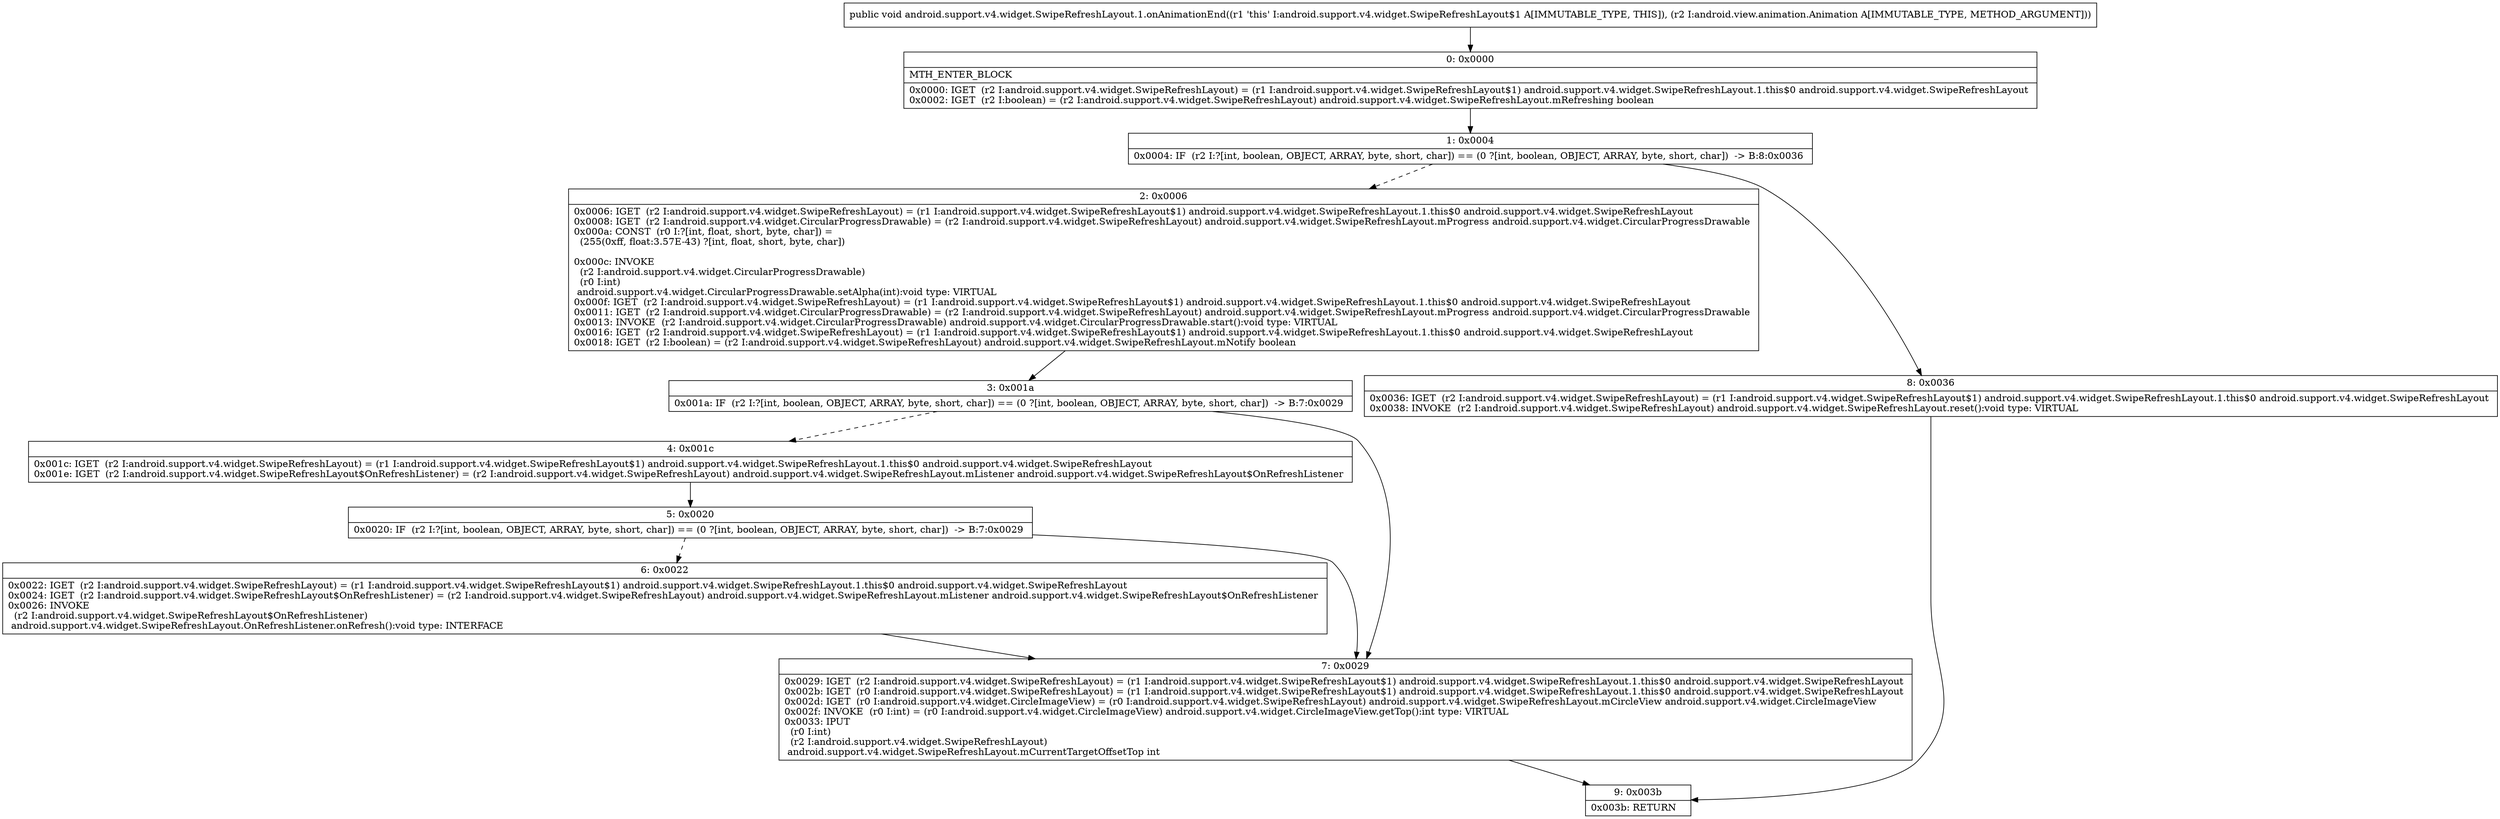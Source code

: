 digraph "CFG forandroid.support.v4.widget.SwipeRefreshLayout.1.onAnimationEnd(Landroid\/view\/animation\/Animation;)V" {
Node_0 [shape=record,label="{0\:\ 0x0000|MTH_ENTER_BLOCK\l|0x0000: IGET  (r2 I:android.support.v4.widget.SwipeRefreshLayout) = (r1 I:android.support.v4.widget.SwipeRefreshLayout$1) android.support.v4.widget.SwipeRefreshLayout.1.this$0 android.support.v4.widget.SwipeRefreshLayout \l0x0002: IGET  (r2 I:boolean) = (r2 I:android.support.v4.widget.SwipeRefreshLayout) android.support.v4.widget.SwipeRefreshLayout.mRefreshing boolean \l}"];
Node_1 [shape=record,label="{1\:\ 0x0004|0x0004: IF  (r2 I:?[int, boolean, OBJECT, ARRAY, byte, short, char]) == (0 ?[int, boolean, OBJECT, ARRAY, byte, short, char])  \-\> B:8:0x0036 \l}"];
Node_2 [shape=record,label="{2\:\ 0x0006|0x0006: IGET  (r2 I:android.support.v4.widget.SwipeRefreshLayout) = (r1 I:android.support.v4.widget.SwipeRefreshLayout$1) android.support.v4.widget.SwipeRefreshLayout.1.this$0 android.support.v4.widget.SwipeRefreshLayout \l0x0008: IGET  (r2 I:android.support.v4.widget.CircularProgressDrawable) = (r2 I:android.support.v4.widget.SwipeRefreshLayout) android.support.v4.widget.SwipeRefreshLayout.mProgress android.support.v4.widget.CircularProgressDrawable \l0x000a: CONST  (r0 I:?[int, float, short, byte, char]) = \l  (255(0xff, float:3.57E\-43) ?[int, float, short, byte, char])\l \l0x000c: INVOKE  \l  (r2 I:android.support.v4.widget.CircularProgressDrawable)\l  (r0 I:int)\l android.support.v4.widget.CircularProgressDrawable.setAlpha(int):void type: VIRTUAL \l0x000f: IGET  (r2 I:android.support.v4.widget.SwipeRefreshLayout) = (r1 I:android.support.v4.widget.SwipeRefreshLayout$1) android.support.v4.widget.SwipeRefreshLayout.1.this$0 android.support.v4.widget.SwipeRefreshLayout \l0x0011: IGET  (r2 I:android.support.v4.widget.CircularProgressDrawable) = (r2 I:android.support.v4.widget.SwipeRefreshLayout) android.support.v4.widget.SwipeRefreshLayout.mProgress android.support.v4.widget.CircularProgressDrawable \l0x0013: INVOKE  (r2 I:android.support.v4.widget.CircularProgressDrawable) android.support.v4.widget.CircularProgressDrawable.start():void type: VIRTUAL \l0x0016: IGET  (r2 I:android.support.v4.widget.SwipeRefreshLayout) = (r1 I:android.support.v4.widget.SwipeRefreshLayout$1) android.support.v4.widget.SwipeRefreshLayout.1.this$0 android.support.v4.widget.SwipeRefreshLayout \l0x0018: IGET  (r2 I:boolean) = (r2 I:android.support.v4.widget.SwipeRefreshLayout) android.support.v4.widget.SwipeRefreshLayout.mNotify boolean \l}"];
Node_3 [shape=record,label="{3\:\ 0x001a|0x001a: IF  (r2 I:?[int, boolean, OBJECT, ARRAY, byte, short, char]) == (0 ?[int, boolean, OBJECT, ARRAY, byte, short, char])  \-\> B:7:0x0029 \l}"];
Node_4 [shape=record,label="{4\:\ 0x001c|0x001c: IGET  (r2 I:android.support.v4.widget.SwipeRefreshLayout) = (r1 I:android.support.v4.widget.SwipeRefreshLayout$1) android.support.v4.widget.SwipeRefreshLayout.1.this$0 android.support.v4.widget.SwipeRefreshLayout \l0x001e: IGET  (r2 I:android.support.v4.widget.SwipeRefreshLayout$OnRefreshListener) = (r2 I:android.support.v4.widget.SwipeRefreshLayout) android.support.v4.widget.SwipeRefreshLayout.mListener android.support.v4.widget.SwipeRefreshLayout$OnRefreshListener \l}"];
Node_5 [shape=record,label="{5\:\ 0x0020|0x0020: IF  (r2 I:?[int, boolean, OBJECT, ARRAY, byte, short, char]) == (0 ?[int, boolean, OBJECT, ARRAY, byte, short, char])  \-\> B:7:0x0029 \l}"];
Node_6 [shape=record,label="{6\:\ 0x0022|0x0022: IGET  (r2 I:android.support.v4.widget.SwipeRefreshLayout) = (r1 I:android.support.v4.widget.SwipeRefreshLayout$1) android.support.v4.widget.SwipeRefreshLayout.1.this$0 android.support.v4.widget.SwipeRefreshLayout \l0x0024: IGET  (r2 I:android.support.v4.widget.SwipeRefreshLayout$OnRefreshListener) = (r2 I:android.support.v4.widget.SwipeRefreshLayout) android.support.v4.widget.SwipeRefreshLayout.mListener android.support.v4.widget.SwipeRefreshLayout$OnRefreshListener \l0x0026: INVOKE  \l  (r2 I:android.support.v4.widget.SwipeRefreshLayout$OnRefreshListener)\l android.support.v4.widget.SwipeRefreshLayout.OnRefreshListener.onRefresh():void type: INTERFACE \l}"];
Node_7 [shape=record,label="{7\:\ 0x0029|0x0029: IGET  (r2 I:android.support.v4.widget.SwipeRefreshLayout) = (r1 I:android.support.v4.widget.SwipeRefreshLayout$1) android.support.v4.widget.SwipeRefreshLayout.1.this$0 android.support.v4.widget.SwipeRefreshLayout \l0x002b: IGET  (r0 I:android.support.v4.widget.SwipeRefreshLayout) = (r1 I:android.support.v4.widget.SwipeRefreshLayout$1) android.support.v4.widget.SwipeRefreshLayout.1.this$0 android.support.v4.widget.SwipeRefreshLayout \l0x002d: IGET  (r0 I:android.support.v4.widget.CircleImageView) = (r0 I:android.support.v4.widget.SwipeRefreshLayout) android.support.v4.widget.SwipeRefreshLayout.mCircleView android.support.v4.widget.CircleImageView \l0x002f: INVOKE  (r0 I:int) = (r0 I:android.support.v4.widget.CircleImageView) android.support.v4.widget.CircleImageView.getTop():int type: VIRTUAL \l0x0033: IPUT  \l  (r0 I:int)\l  (r2 I:android.support.v4.widget.SwipeRefreshLayout)\l android.support.v4.widget.SwipeRefreshLayout.mCurrentTargetOffsetTop int \l}"];
Node_8 [shape=record,label="{8\:\ 0x0036|0x0036: IGET  (r2 I:android.support.v4.widget.SwipeRefreshLayout) = (r1 I:android.support.v4.widget.SwipeRefreshLayout$1) android.support.v4.widget.SwipeRefreshLayout.1.this$0 android.support.v4.widget.SwipeRefreshLayout \l0x0038: INVOKE  (r2 I:android.support.v4.widget.SwipeRefreshLayout) android.support.v4.widget.SwipeRefreshLayout.reset():void type: VIRTUAL \l}"];
Node_9 [shape=record,label="{9\:\ 0x003b|0x003b: RETURN   \l}"];
MethodNode[shape=record,label="{public void android.support.v4.widget.SwipeRefreshLayout.1.onAnimationEnd((r1 'this' I:android.support.v4.widget.SwipeRefreshLayout$1 A[IMMUTABLE_TYPE, THIS]), (r2 I:android.view.animation.Animation A[IMMUTABLE_TYPE, METHOD_ARGUMENT])) }"];
MethodNode -> Node_0;
Node_0 -> Node_1;
Node_1 -> Node_2[style=dashed];
Node_1 -> Node_8;
Node_2 -> Node_3;
Node_3 -> Node_4[style=dashed];
Node_3 -> Node_7;
Node_4 -> Node_5;
Node_5 -> Node_6[style=dashed];
Node_5 -> Node_7;
Node_6 -> Node_7;
Node_7 -> Node_9;
Node_8 -> Node_9;
}


